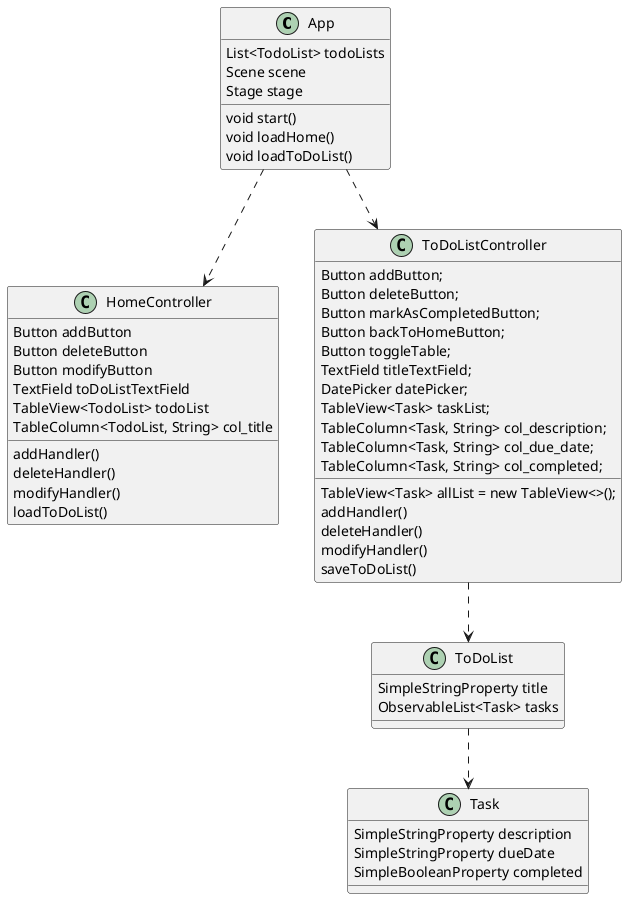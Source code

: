 @startuml
'https://plantuml.com/class-diagram

class App
class Task
class ToDoList

class App {
List<TodoList> todoLists
Scene scene
Stage stage

void start()
void loadHome()
void loadToDoList()
}

class HomeController {
Button addButton
Button deleteButton
Button modifyButton
TextField toDoListTextField
TableView<TodoList> todoList
TableColumn<TodoList, String> col_title

addHandler()
deleteHandler()
modifyHandler()
loadToDoList()
}

class Task {
SimpleStringProperty description
SimpleStringProperty dueDate
SimpleBooleanProperty completed

}

class ToDoList {
SimpleStringProperty title
ObservableList<Task> tasks
}

class ToDoListController {

    Button addButton;
    Button deleteButton;
    Button markAsCompletedButton;
    Button backToHomeButton;
    Button toggleTable;
    TextField titleTextField;
    DatePicker datePicker;
    TableView<Task> taskList;
    TableView<Task> allList = new TableView<>();
    TableColumn<Task, String> col_description;
    TableColumn<Task, String> col_due_date;
    TableColumn<Task, String> col_completed;

    addHandler()
    deleteHandler()
    modifyHandler()
    saveToDoList()
}
App..>ToDoListController
ToDoListController..>ToDoList
App..>HomeController
ToDoList..> Task

@enduml